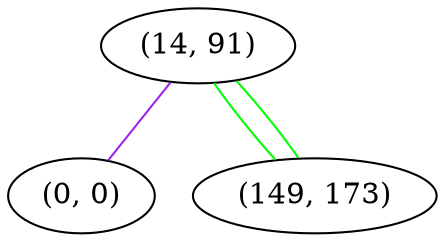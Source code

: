 graph "" {
"(14, 91)";
"(0, 0)";
"(149, 173)";
"(14, 91)" -- "(0, 0)"  [color=purple, key=0, weight=4];
"(14, 91)" -- "(149, 173)"  [color=green, key=0, weight=2];
"(14, 91)" -- "(149, 173)"  [color=green, key=1, weight=2];
}
